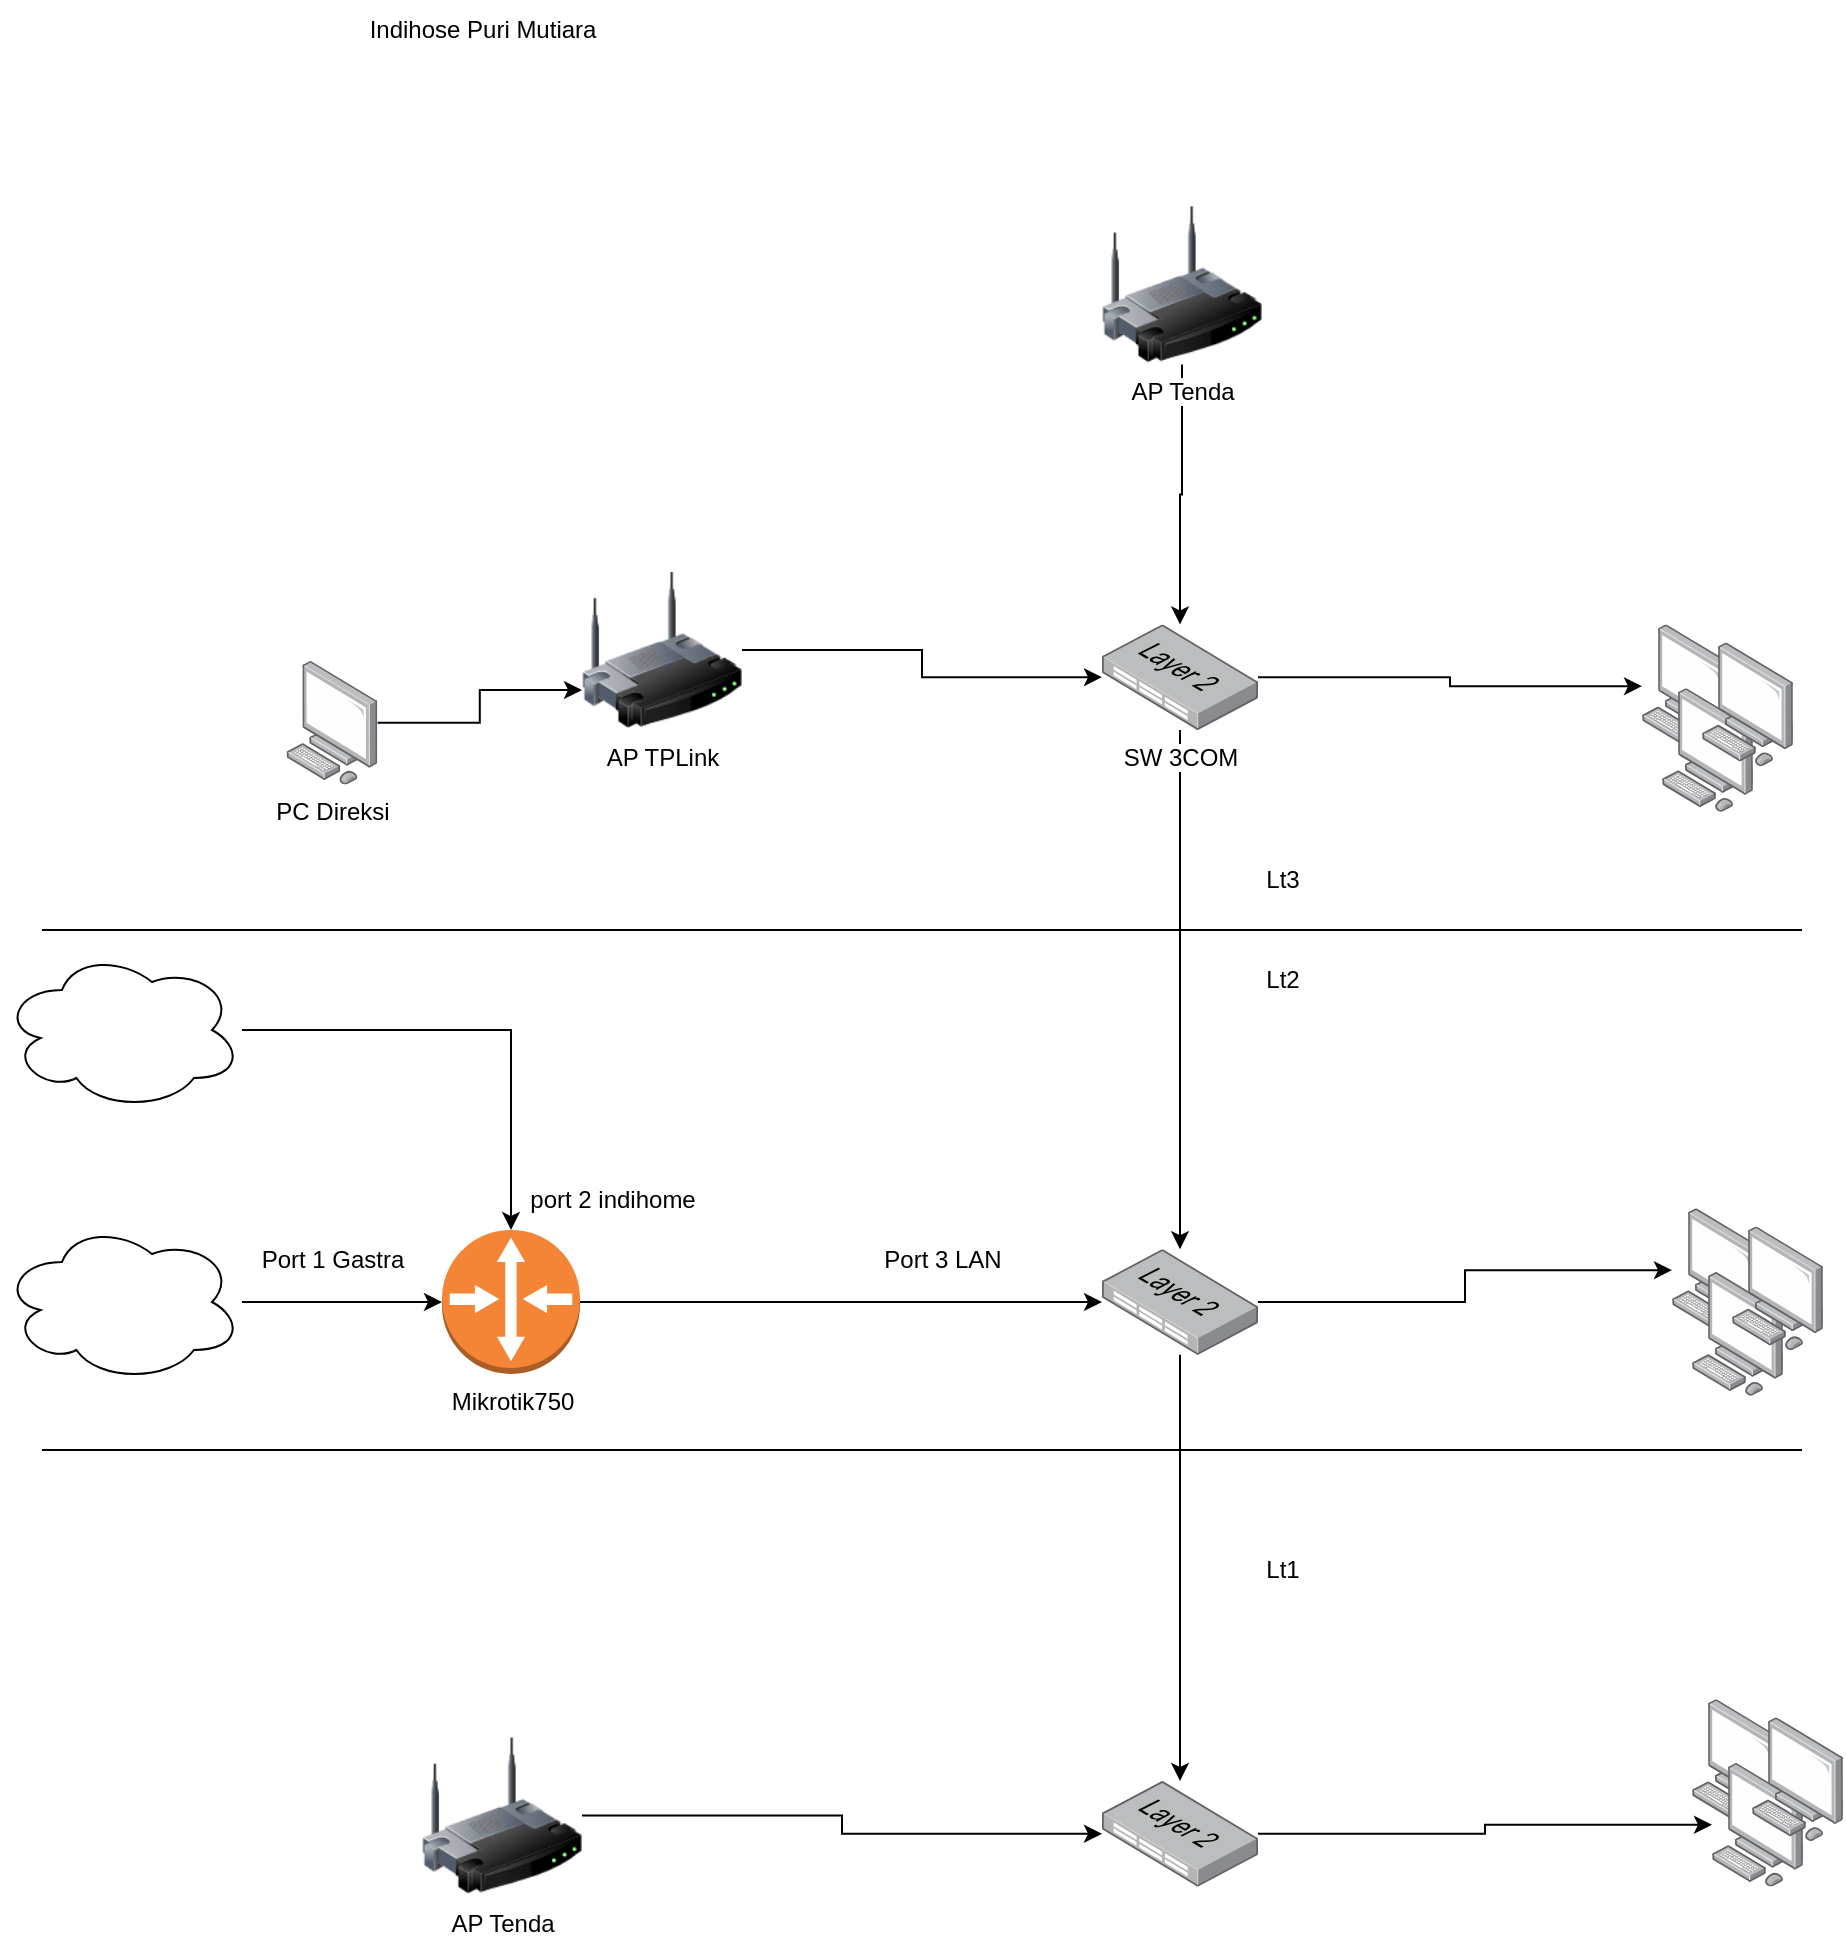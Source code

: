 <mxfile version="20.6.0" type="github">
  <diagram id="gCDPToqwEMe8hGhWIsfS" name="Page-1">
    <mxGraphModel dx="2687" dy="2117" grid="1" gridSize="10" guides="1" tooltips="1" connect="1" arrows="1" fold="1" page="1" pageScale="1" pageWidth="850" pageHeight="1100" math="0" shadow="0">
      <root>
        <mxCell id="0" />
        <mxCell id="1" parent="0" />
        <mxCell id="CXyFVqwTK_6NJRG0FrgO-9" style="edgeStyle=orthogonalEdgeStyle;rounded=0;orthogonalLoop=1;jettySize=auto;html=1;" edge="1" parent="1" source="CXyFVqwTK_6NJRG0FrgO-1" target="CXyFVqwTK_6NJRG0FrgO-8">
          <mxGeometry relative="1" as="geometry" />
        </mxCell>
        <mxCell id="CXyFVqwTK_6NJRG0FrgO-1" value="Mikrotik750" style="outlineConnect=0;dashed=0;verticalLabelPosition=bottom;verticalAlign=top;align=center;html=1;shape=mxgraph.aws3.router;fillColor=#F58536;gradientColor=none;" vertex="1" parent="1">
          <mxGeometry x="130" y="150" width="69" height="72" as="geometry" />
        </mxCell>
        <mxCell id="CXyFVqwTK_6NJRG0FrgO-3" style="edgeStyle=orthogonalEdgeStyle;rounded=0;orthogonalLoop=1;jettySize=auto;html=1;" edge="1" parent="1" source="CXyFVqwTK_6NJRG0FrgO-2" target="CXyFVqwTK_6NJRG0FrgO-1">
          <mxGeometry relative="1" as="geometry" />
        </mxCell>
        <mxCell id="CXyFVqwTK_6NJRG0FrgO-2" value="" style="ellipse;shape=cloud;whiteSpace=wrap;html=1;" vertex="1" parent="1">
          <mxGeometry x="-90" y="10" width="120" height="80" as="geometry" />
        </mxCell>
        <mxCell id="CXyFVqwTK_6NJRG0FrgO-4" value="port 2 indihome" style="text;html=1;align=center;verticalAlign=middle;resizable=0;points=[];autosize=1;strokeColor=none;fillColor=none;" vertex="1" parent="1">
          <mxGeometry x="160" y="120" width="110" height="30" as="geometry" />
        </mxCell>
        <mxCell id="CXyFVqwTK_6NJRG0FrgO-6" value="" style="edgeStyle=orthogonalEdgeStyle;rounded=0;orthogonalLoop=1;jettySize=auto;html=1;entryX=0;entryY=0.5;entryDx=0;entryDy=0;entryPerimeter=0;" edge="1" parent="1" source="CXyFVqwTK_6NJRG0FrgO-5" target="CXyFVqwTK_6NJRG0FrgO-1">
          <mxGeometry relative="1" as="geometry" />
        </mxCell>
        <mxCell id="CXyFVqwTK_6NJRG0FrgO-5" value="" style="ellipse;shape=cloud;whiteSpace=wrap;html=1;" vertex="1" parent="1">
          <mxGeometry x="-90" y="146" width="120" height="80" as="geometry" />
        </mxCell>
        <mxCell id="CXyFVqwTK_6NJRG0FrgO-7" value="Port 1 Gastra" style="text;html=1;align=center;verticalAlign=middle;resizable=0;points=[];autosize=1;strokeColor=none;fillColor=none;" vertex="1" parent="1">
          <mxGeometry x="30" y="150" width="90" height="30" as="geometry" />
        </mxCell>
        <mxCell id="CXyFVqwTK_6NJRG0FrgO-35" style="edgeStyle=orthogonalEdgeStyle;rounded=0;orthogonalLoop=1;jettySize=auto;html=1;" edge="1" parent="1" source="CXyFVqwTK_6NJRG0FrgO-8" target="CXyFVqwTK_6NJRG0FrgO-16">
          <mxGeometry relative="1" as="geometry" />
        </mxCell>
        <mxCell id="CXyFVqwTK_6NJRG0FrgO-39" style="edgeStyle=orthogonalEdgeStyle;rounded=0;orthogonalLoop=1;jettySize=auto;html=1;" edge="1" parent="1" source="CXyFVqwTK_6NJRG0FrgO-8" target="CXyFVqwTK_6NJRG0FrgO-28">
          <mxGeometry relative="1" as="geometry" />
        </mxCell>
        <mxCell id="CXyFVqwTK_6NJRG0FrgO-8" value="" style="points=[];aspect=fixed;html=1;align=center;shadow=0;dashed=0;image;image=img/lib/allied_telesis/switch/Switch_48_port_L2.svg;" vertex="1" parent="1">
          <mxGeometry x="460" y="159.6" width="78" height="52.8" as="geometry" />
        </mxCell>
        <mxCell id="CXyFVqwTK_6NJRG0FrgO-10" value="Port 3 LAN" style="text;html=1;align=center;verticalAlign=middle;resizable=0;points=[];autosize=1;strokeColor=none;fillColor=none;" vertex="1" parent="1">
          <mxGeometry x="340" y="150" width="80" height="30" as="geometry" />
        </mxCell>
        <mxCell id="CXyFVqwTK_6NJRG0FrgO-37" style="edgeStyle=orthogonalEdgeStyle;rounded=0;orthogonalLoop=1;jettySize=auto;html=1;" edge="1" parent="1" source="CXyFVqwTK_6NJRG0FrgO-11" target="CXyFVqwTK_6NJRG0FrgO-8">
          <mxGeometry relative="1" as="geometry" />
        </mxCell>
        <mxCell id="CXyFVqwTK_6NJRG0FrgO-38" style="edgeStyle=orthogonalEdgeStyle;rounded=0;orthogonalLoop=1;jettySize=auto;html=1;" edge="1" parent="1" source="CXyFVqwTK_6NJRG0FrgO-11" target="CXyFVqwTK_6NJRG0FrgO-25">
          <mxGeometry relative="1" as="geometry" />
        </mxCell>
        <mxCell id="CXyFVqwTK_6NJRG0FrgO-11" value="SW 3COM" style="points=[];aspect=fixed;html=1;align=center;shadow=0;dashed=0;image;image=img/lib/allied_telesis/switch/Switch_48_port_L2.svg;" vertex="1" parent="1">
          <mxGeometry x="460" y="-152.8" width="78" height="52.8" as="geometry" />
        </mxCell>
        <mxCell id="CXyFVqwTK_6NJRG0FrgO-14" value="" style="endArrow=none;html=1;rounded=0;" edge="1" parent="1">
          <mxGeometry width="50" height="50" relative="1" as="geometry">
            <mxPoint x="-70" as="sourcePoint" />
            <mxPoint x="810" as="targetPoint" />
          </mxGeometry>
        </mxCell>
        <mxCell id="CXyFVqwTK_6NJRG0FrgO-15" value="" style="endArrow=none;html=1;rounded=0;" edge="1" parent="1">
          <mxGeometry width="50" height="50" relative="1" as="geometry">
            <mxPoint x="-70" y="260" as="sourcePoint" />
            <mxPoint x="810" y="260" as="targetPoint" />
          </mxGeometry>
        </mxCell>
        <mxCell id="CXyFVqwTK_6NJRG0FrgO-40" style="edgeStyle=orthogonalEdgeStyle;rounded=0;orthogonalLoop=1;jettySize=auto;html=1;" edge="1" parent="1" source="CXyFVqwTK_6NJRG0FrgO-16" target="CXyFVqwTK_6NJRG0FrgO-32">
          <mxGeometry relative="1" as="geometry" />
        </mxCell>
        <mxCell id="CXyFVqwTK_6NJRG0FrgO-16" value="" style="points=[];aspect=fixed;html=1;align=center;shadow=0;dashed=0;image;image=img/lib/allied_telesis/switch/Switch_48_port_L2.svg;" vertex="1" parent="1">
          <mxGeometry x="460" y="425.5" width="78" height="52.8" as="geometry" />
        </mxCell>
        <mxCell id="CXyFVqwTK_6NJRG0FrgO-17" value="Lt2" style="text;html=1;align=center;verticalAlign=middle;resizable=0;points=[];autosize=1;strokeColor=none;fillColor=none;" vertex="1" parent="1">
          <mxGeometry x="530" y="10" width="40" height="30" as="geometry" />
        </mxCell>
        <mxCell id="CXyFVqwTK_6NJRG0FrgO-18" value="Lt1" style="text;html=1;align=center;verticalAlign=middle;resizable=0;points=[];autosize=1;strokeColor=none;fillColor=none;" vertex="1" parent="1">
          <mxGeometry x="530" y="305" width="40" height="30" as="geometry" />
        </mxCell>
        <mxCell id="CXyFVqwTK_6NJRG0FrgO-19" value="Lt3" style="text;html=1;align=center;verticalAlign=middle;resizable=0;points=[];autosize=1;strokeColor=none;fillColor=none;" vertex="1" parent="1">
          <mxGeometry x="530" y="-40" width="40" height="30" as="geometry" />
        </mxCell>
        <mxCell id="CXyFVqwTK_6NJRG0FrgO-36" style="edgeStyle=orthogonalEdgeStyle;rounded=0;orthogonalLoop=1;jettySize=auto;html=1;" edge="1" parent="1" source="CXyFVqwTK_6NJRG0FrgO-21" target="CXyFVqwTK_6NJRG0FrgO-11">
          <mxGeometry relative="1" as="geometry" />
        </mxCell>
        <mxCell id="CXyFVqwTK_6NJRG0FrgO-21" value="AP Tenda" style="image;html=1;image=img/lib/clip_art/networking/Wireless_Router_128x128.png" vertex="1" parent="1">
          <mxGeometry x="460" y="-362.8" width="80" height="80" as="geometry" />
        </mxCell>
        <mxCell id="CXyFVqwTK_6NJRG0FrgO-42" style="edgeStyle=orthogonalEdgeStyle;rounded=0;orthogonalLoop=1;jettySize=auto;html=1;" edge="1" parent="1" source="CXyFVqwTK_6NJRG0FrgO-22" target="CXyFVqwTK_6NJRG0FrgO-11">
          <mxGeometry relative="1" as="geometry" />
        </mxCell>
        <mxCell id="CXyFVqwTK_6NJRG0FrgO-22" value="AP TPLink" style="image;html=1;image=img/lib/clip_art/networking/Wireless_Router_128x128.png" vertex="1" parent="1">
          <mxGeometry x="200" y="-180" width="80" height="80" as="geometry" />
        </mxCell>
        <mxCell id="CXyFVqwTK_6NJRG0FrgO-43" style="edgeStyle=orthogonalEdgeStyle;rounded=0;orthogonalLoop=1;jettySize=auto;html=1;entryX=0;entryY=0.75;entryDx=0;entryDy=0;" edge="1" parent="1" source="CXyFVqwTK_6NJRG0FrgO-24" target="CXyFVqwTK_6NJRG0FrgO-22">
          <mxGeometry relative="1" as="geometry" />
        </mxCell>
        <mxCell id="CXyFVqwTK_6NJRG0FrgO-24" value="PC Direksi" style="points=[];aspect=fixed;html=1;align=center;shadow=0;dashed=0;image;image=img/lib/allied_telesis/computer_and_terminals/Personal_Computer.svg;" vertex="1" parent="1">
          <mxGeometry x="52.2" y="-134.5" width="45.6" height="61.8" as="geometry" />
        </mxCell>
        <mxCell id="CXyFVqwTK_6NJRG0FrgO-25" value="" style="points=[];aspect=fixed;html=1;align=center;shadow=0;dashed=0;image;image=img/lib/allied_telesis/computer_and_terminals/Personal_Computer.svg;" vertex="1" parent="1">
          <mxGeometry x="730" y="-152.8" width="45.6" height="61.8" as="geometry" />
        </mxCell>
        <mxCell id="CXyFVqwTK_6NJRG0FrgO-26" value="" style="points=[];aspect=fixed;html=1;align=center;shadow=0;dashed=0;image;image=img/lib/allied_telesis/computer_and_terminals/Personal_Computer.svg;" vertex="1" parent="1">
          <mxGeometry x="740" y="-120.9" width="45.6" height="61.8" as="geometry" />
        </mxCell>
        <mxCell id="CXyFVqwTK_6NJRG0FrgO-27" value="" style="points=[];aspect=fixed;html=1;align=center;shadow=0;dashed=0;image;image=img/lib/allied_telesis/computer_and_terminals/Personal_Computer.svg;" vertex="1" parent="1">
          <mxGeometry x="760" y="-143.7" width="45.6" height="61.8" as="geometry" />
        </mxCell>
        <mxCell id="CXyFVqwTK_6NJRG0FrgO-28" value="" style="points=[];aspect=fixed;html=1;align=center;shadow=0;dashed=0;image;image=img/lib/allied_telesis/computer_and_terminals/Personal_Computer.svg;" vertex="1" parent="1">
          <mxGeometry x="745" y="139.15" width="45.6" height="61.8" as="geometry" />
        </mxCell>
        <mxCell id="CXyFVqwTK_6NJRG0FrgO-29" value="" style="points=[];aspect=fixed;html=1;align=center;shadow=0;dashed=0;image;image=img/lib/allied_telesis/computer_and_terminals/Personal_Computer.svg;" vertex="1" parent="1">
          <mxGeometry x="755" y="171.05" width="45.6" height="61.8" as="geometry" />
        </mxCell>
        <mxCell id="CXyFVqwTK_6NJRG0FrgO-30" value="" style="points=[];aspect=fixed;html=1;align=center;shadow=0;dashed=0;image;image=img/lib/allied_telesis/computer_and_terminals/Personal_Computer.svg;" vertex="1" parent="1">
          <mxGeometry x="775" y="148.25" width="45.6" height="61.8" as="geometry" />
        </mxCell>
        <mxCell id="CXyFVqwTK_6NJRG0FrgO-31" value="" style="points=[];aspect=fixed;html=1;align=center;shadow=0;dashed=0;image;image=img/lib/allied_telesis/computer_and_terminals/Personal_Computer.svg;" vertex="1" parent="1">
          <mxGeometry x="755" y="384.6" width="45.6" height="61.8" as="geometry" />
        </mxCell>
        <mxCell id="CXyFVqwTK_6NJRG0FrgO-32" value="" style="points=[];aspect=fixed;html=1;align=center;shadow=0;dashed=0;image;image=img/lib/allied_telesis/computer_and_terminals/Personal_Computer.svg;" vertex="1" parent="1">
          <mxGeometry x="765" y="416.5" width="45.6" height="61.8" as="geometry" />
        </mxCell>
        <mxCell id="CXyFVqwTK_6NJRG0FrgO-33" value="" style="points=[];aspect=fixed;html=1;align=center;shadow=0;dashed=0;image;image=img/lib/allied_telesis/computer_and_terminals/Personal_Computer.svg;" vertex="1" parent="1">
          <mxGeometry x="785" y="393.7" width="45.6" height="61.8" as="geometry" />
        </mxCell>
        <mxCell id="CXyFVqwTK_6NJRG0FrgO-41" style="edgeStyle=orthogonalEdgeStyle;rounded=0;orthogonalLoop=1;jettySize=auto;html=1;" edge="1" parent="1" source="CXyFVqwTK_6NJRG0FrgO-34" target="CXyFVqwTK_6NJRG0FrgO-16">
          <mxGeometry relative="1" as="geometry" />
        </mxCell>
        <mxCell id="CXyFVqwTK_6NJRG0FrgO-34" value="AP Tenda" style="image;html=1;image=img/lib/clip_art/networking/Wireless_Router_128x128.png" vertex="1" parent="1">
          <mxGeometry x="120" y="402.8" width="80" height="80" as="geometry" />
        </mxCell>
        <mxCell id="CXyFVqwTK_6NJRG0FrgO-44" value="Indihose Puri Mutiara" style="text;html=1;align=center;verticalAlign=middle;resizable=0;points=[];autosize=1;strokeColor=none;fillColor=none;" vertex="1" parent="1">
          <mxGeometry x="80" y="-465" width="140" height="30" as="geometry" />
        </mxCell>
      </root>
    </mxGraphModel>
  </diagram>
</mxfile>
